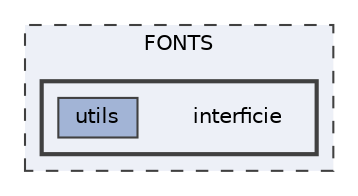digraph "FONTS/interficie"
{
 // INTERACTIVE_SVG=YES
 // LATEX_PDF_SIZE
  bgcolor="transparent";
  edge [fontname=Helvetica,fontsize=10,labelfontname=Helvetica,labelfontsize=10];
  node [fontname=Helvetica,fontsize=10,shape=box,height=0.2,width=0.4];
  compound=true
  subgraph clusterdir_d2a81fcb9e0344d06f49c2bd6fcf908f {
    graph [ bgcolor="#edf0f7", pencolor="grey25", label="FONTS", fontname=Helvetica,fontsize=10 style="filled,dashed", URL="dir_d2a81fcb9e0344d06f49c2bd6fcf908f.html",tooltip=""]
  subgraph clusterdir_98fae18ac90a4d50e1055aeaf8734a2e {
    graph [ bgcolor="#edf0f7", pencolor="grey25", label="", fontname=Helvetica,fontsize=10 style="filled,bold", URL="dir_98fae18ac90a4d50e1055aeaf8734a2e.html",tooltip=""]
    dir_98fae18ac90a4d50e1055aeaf8734a2e [shape=plaintext, label="interficie"];
  dir_3ee5513e455c5236bbd44ce938d07e8a [label="utils", fillcolor="#a2b4d6", color="grey25", style="filled", URL="dir_3ee5513e455c5236bbd44ce938d07e8a.html",tooltip=""];
  }
  }
}
